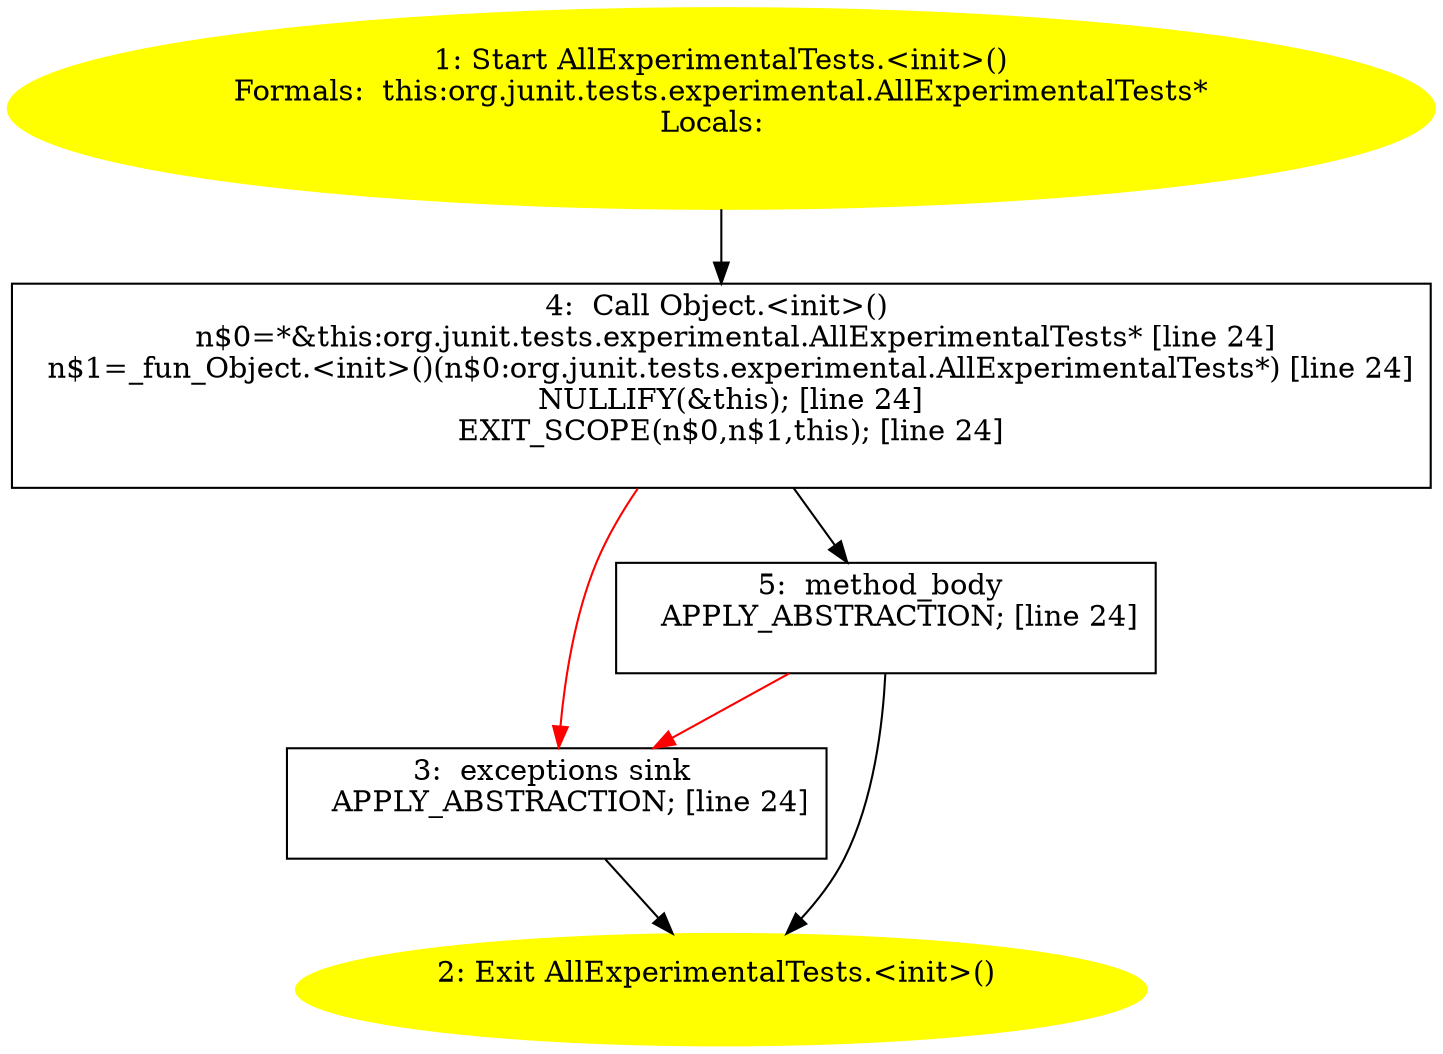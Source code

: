 /* @generated */
digraph cfg {
"org.junit.tests.experimental.AllExperimentalTests.<init>().dca623c0401622783dea18b6371d3e44_1" [label="1: Start AllExperimentalTests.<init>()\nFormals:  this:org.junit.tests.experimental.AllExperimentalTests*\nLocals:  \n  " color=yellow style=filled]
	

	 "org.junit.tests.experimental.AllExperimentalTests.<init>().dca623c0401622783dea18b6371d3e44_1" -> "org.junit.tests.experimental.AllExperimentalTests.<init>().dca623c0401622783dea18b6371d3e44_4" ;
"org.junit.tests.experimental.AllExperimentalTests.<init>().dca623c0401622783dea18b6371d3e44_2" [label="2: Exit AllExperimentalTests.<init>() \n  " color=yellow style=filled]
	

"org.junit.tests.experimental.AllExperimentalTests.<init>().dca623c0401622783dea18b6371d3e44_3" [label="3:  exceptions sink \n   APPLY_ABSTRACTION; [line 24]\n " shape="box"]
	

	 "org.junit.tests.experimental.AllExperimentalTests.<init>().dca623c0401622783dea18b6371d3e44_3" -> "org.junit.tests.experimental.AllExperimentalTests.<init>().dca623c0401622783dea18b6371d3e44_2" ;
"org.junit.tests.experimental.AllExperimentalTests.<init>().dca623c0401622783dea18b6371d3e44_4" [label="4:  Call Object.<init>() \n   n$0=*&this:org.junit.tests.experimental.AllExperimentalTests* [line 24]\n  n$1=_fun_Object.<init>()(n$0:org.junit.tests.experimental.AllExperimentalTests*) [line 24]\n  NULLIFY(&this); [line 24]\n  EXIT_SCOPE(n$0,n$1,this); [line 24]\n " shape="box"]
	

	 "org.junit.tests.experimental.AllExperimentalTests.<init>().dca623c0401622783dea18b6371d3e44_4" -> "org.junit.tests.experimental.AllExperimentalTests.<init>().dca623c0401622783dea18b6371d3e44_5" ;
	 "org.junit.tests.experimental.AllExperimentalTests.<init>().dca623c0401622783dea18b6371d3e44_4" -> "org.junit.tests.experimental.AllExperimentalTests.<init>().dca623c0401622783dea18b6371d3e44_3" [color="red" ];
"org.junit.tests.experimental.AllExperimentalTests.<init>().dca623c0401622783dea18b6371d3e44_5" [label="5:  method_body \n   APPLY_ABSTRACTION; [line 24]\n " shape="box"]
	

	 "org.junit.tests.experimental.AllExperimentalTests.<init>().dca623c0401622783dea18b6371d3e44_5" -> "org.junit.tests.experimental.AllExperimentalTests.<init>().dca623c0401622783dea18b6371d3e44_2" ;
	 "org.junit.tests.experimental.AllExperimentalTests.<init>().dca623c0401622783dea18b6371d3e44_5" -> "org.junit.tests.experimental.AllExperimentalTests.<init>().dca623c0401622783dea18b6371d3e44_3" [color="red" ];
}
